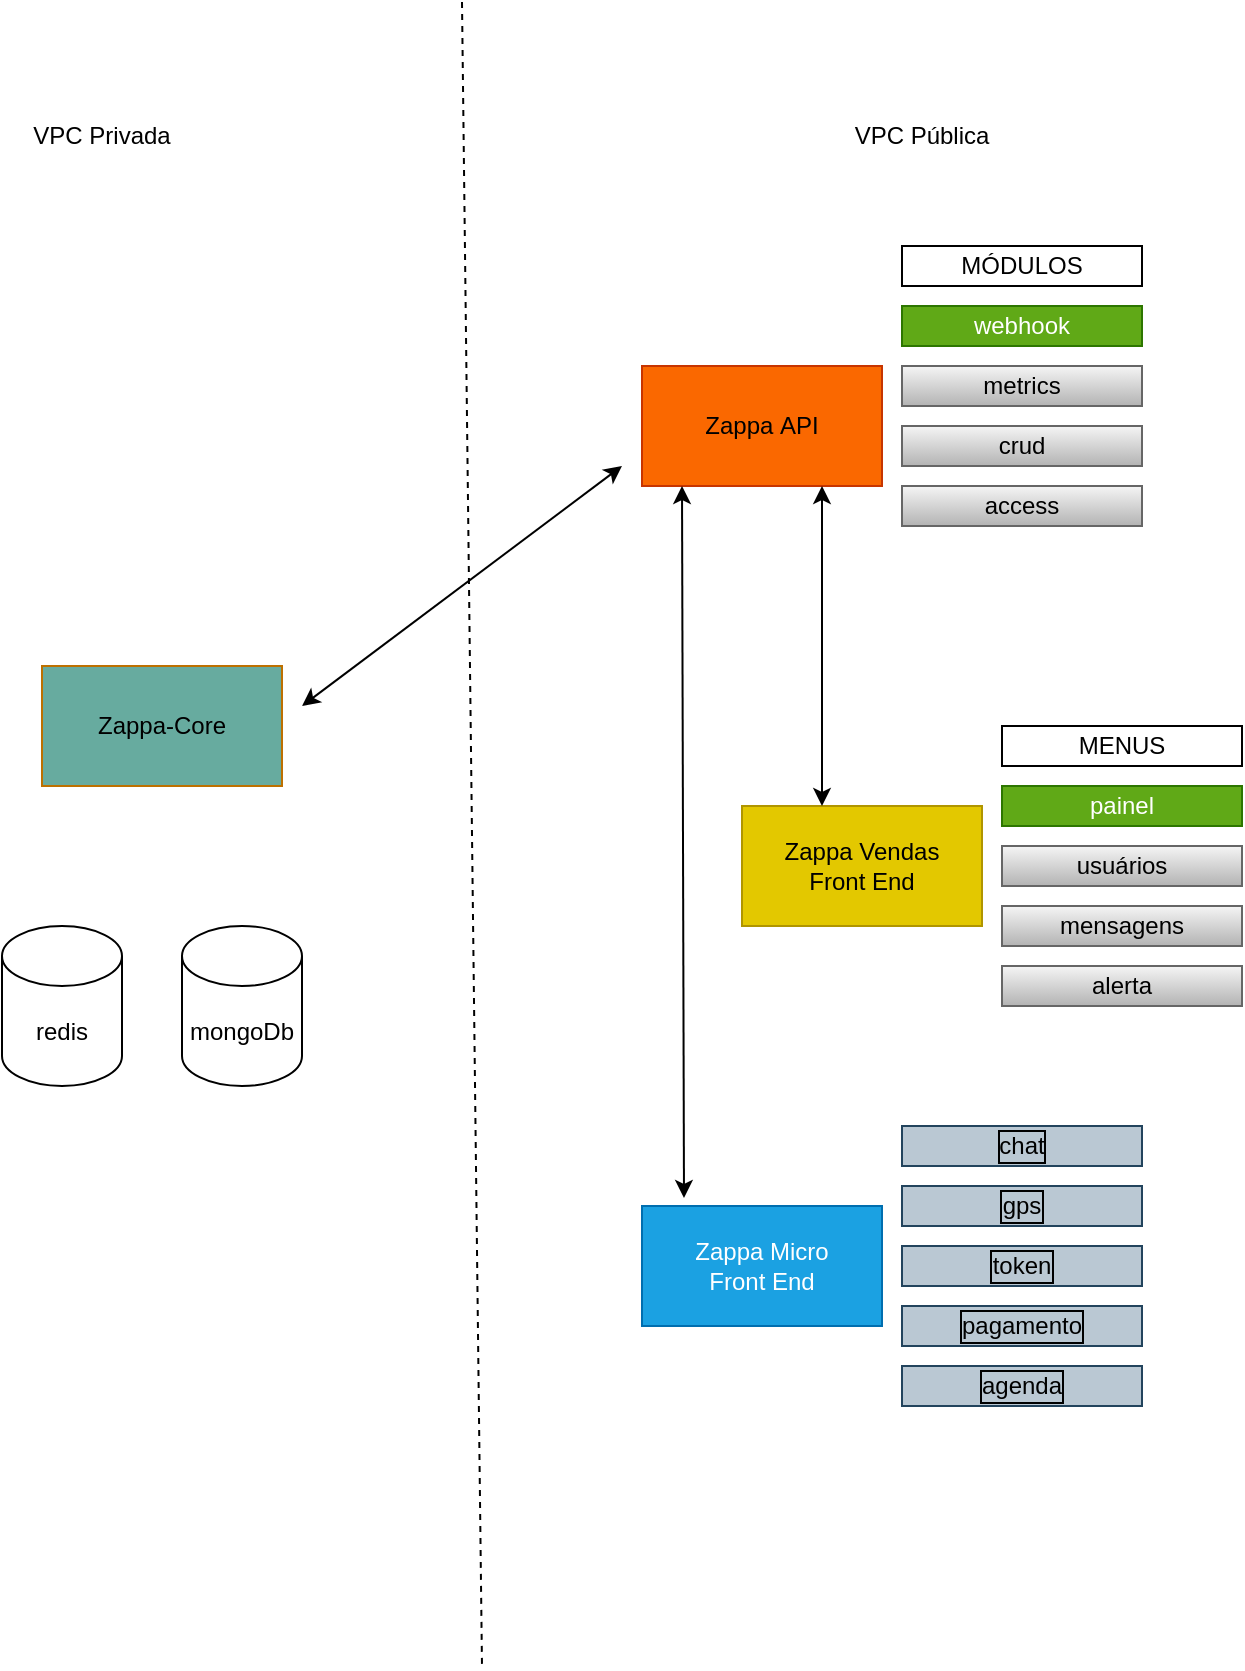 <mxfile version="25.0.2">
  <diagram name="Page-1" id="x4owEQR5tJqsFIFqXLhK">
    <mxGraphModel dx="984" dy="1847" grid="1" gridSize="10" guides="1" tooltips="1" connect="1" arrows="1" fold="1" page="1" pageScale="1" pageWidth="850" pageHeight="1100" math="0" shadow="0">
      <root>
        <mxCell id="0" />
        <mxCell id="1" parent="0" />
        <mxCell id="aL0qmMMuCSAnXSBfhj6i-4" value="Zappa-Core" style="rounded=0;whiteSpace=wrap;html=1;fillColor=#67AB9F;fontColor=#000000;strokeColor=#BD7000;" parent="1" vertex="1">
          <mxGeometry x="160" y="330" width="120" height="60" as="geometry" />
        </mxCell>
        <mxCell id="7pJAqrlwPtRe5XFjH7It-2" value="Zappa&amp;nbsp;&lt;span style=&quot;background-color: initial;&quot;&gt;API&lt;/span&gt;" style="rounded=0;whiteSpace=wrap;html=1;fillColor=#fa6800;fontColor=#000000;strokeColor=#C73500;" parent="1" vertex="1">
          <mxGeometry x="460" y="180" width="120" height="60" as="geometry" />
        </mxCell>
        <mxCell id="3A4aCv_wWsXOsg5iLZ_A-2" value="redis" style="shape=cylinder3;whiteSpace=wrap;html=1;boundedLbl=1;backgroundOutline=1;size=15;" parent="1" vertex="1">
          <mxGeometry x="140" y="460" width="60" height="80" as="geometry" />
        </mxCell>
        <mxCell id="3A4aCv_wWsXOsg5iLZ_A-6" value="access" style="rounded=0;whiteSpace=wrap;html=1;fillColor=#f5f5f5;strokeColor=#666666;gradientColor=#b3b3b3;fontColor=#000000;" parent="1" vertex="1">
          <mxGeometry x="590" y="240" width="120" height="20" as="geometry" />
        </mxCell>
        <mxCell id="3A4aCv_wWsXOsg5iLZ_A-7" value="Zappa Micro&lt;br&gt;Front End" style="rounded=0;whiteSpace=wrap;html=1;fillColor=#1ba1e2;fontColor=#ffffff;strokeColor=#006EAF;" parent="1" vertex="1">
          <mxGeometry x="460" y="600" width="120" height="60" as="geometry" />
        </mxCell>
        <mxCell id="3A4aCv_wWsXOsg5iLZ_A-8" value="webhook" style="rounded=0;whiteSpace=wrap;html=1;fillColor=#60a917;fontColor=#ffffff;strokeColor=#2D7600;" parent="1" vertex="1">
          <mxGeometry x="590" y="150" width="120" height="20" as="geometry" />
        </mxCell>
        <mxCell id="3A4aCv_wWsXOsg5iLZ_A-9" value="crud" style="rounded=0;whiteSpace=wrap;html=1;fillColor=#f5f5f5;strokeColor=#666666;gradientColor=#b3b3b3;fontColor=#000000;" parent="1" vertex="1">
          <mxGeometry x="590" y="210" width="120" height="20" as="geometry" />
        </mxCell>
        <mxCell id="3A4aCv_wWsXOsg5iLZ_A-10" value="metrics" style="rounded=0;whiteSpace=wrap;html=1;fillColor=#f5f5f5;strokeColor=#666666;gradientColor=#b3b3b3;fontColor=#000000;" parent="1" vertex="1">
          <mxGeometry x="590" y="180" width="120" height="20" as="geometry" />
        </mxCell>
        <mxCell id="3A4aCv_wWsXOsg5iLZ_A-11" value="chat" style="rounded=0;whiteSpace=wrap;html=1;fillColor=#bac8d3;strokeColor=#23445d;labelBorderColor=default;fontColor=#000000;" parent="1" vertex="1">
          <mxGeometry x="590" y="560" width="120" height="20" as="geometry" />
        </mxCell>
        <mxCell id="3A4aCv_wWsXOsg5iLZ_A-12" value="gps" style="rounded=0;whiteSpace=wrap;html=1;fillColor=#bac8d3;strokeColor=#23445d;labelBorderColor=default;fontColor=#000000;" parent="1" vertex="1">
          <mxGeometry x="590" y="590" width="120" height="20" as="geometry" />
        </mxCell>
        <mxCell id="3A4aCv_wWsXOsg5iLZ_A-13" value="token" style="rounded=0;whiteSpace=wrap;html=1;fillColor=#bac8d3;strokeColor=#23445d;labelBorderColor=default;fontColor=#000000;" parent="1" vertex="1">
          <mxGeometry x="590" y="620" width="120" height="20" as="geometry" />
        </mxCell>
        <mxCell id="3A4aCv_wWsXOsg5iLZ_A-14" value="mongoDb" style="shape=cylinder3;whiteSpace=wrap;html=1;boundedLbl=1;backgroundOutline=1;size=15;" parent="1" vertex="1">
          <mxGeometry x="230" y="460" width="60" height="80" as="geometry" />
        </mxCell>
        <mxCell id="3A4aCv_wWsXOsg5iLZ_A-15" value="pagamento" style="rounded=0;whiteSpace=wrap;html=1;fillColor=#bac8d3;strokeColor=#23445d;labelBorderColor=default;fontColor=#000000;" parent="1" vertex="1">
          <mxGeometry x="590" y="650" width="120" height="20" as="geometry" />
        </mxCell>
        <mxCell id="3A4aCv_wWsXOsg5iLZ_A-16" value="agenda" style="rounded=0;whiteSpace=wrap;html=1;fillColor=#bac8d3;strokeColor=#23445d;labelBorderColor=default;fontColor=#000000;" parent="1" vertex="1">
          <mxGeometry x="590" y="680" width="120" height="20" as="geometry" />
        </mxCell>
        <mxCell id="3A4aCv_wWsXOsg5iLZ_A-19" value="" style="endArrow=classic;startArrow=classic;html=1;rounded=0;" parent="1" edge="1">
          <mxGeometry width="50" height="50" relative="1" as="geometry">
            <mxPoint x="290" y="350" as="sourcePoint" />
            <mxPoint x="450" y="230" as="targetPoint" />
          </mxGeometry>
        </mxCell>
        <mxCell id="3A4aCv_wWsXOsg5iLZ_A-20" value="" style="endArrow=classic;startArrow=classic;html=1;rounded=0;exitX=0.175;exitY=-0.067;exitDx=0;exitDy=0;exitPerimeter=0;" parent="1" edge="1" source="3A4aCv_wWsXOsg5iLZ_A-7">
          <mxGeometry width="50" height="50" relative="1" as="geometry">
            <mxPoint x="480" y="400" as="sourcePoint" />
            <mxPoint x="480" y="240" as="targetPoint" />
          </mxGeometry>
        </mxCell>
        <mxCell id="3A4aCv_wWsXOsg5iLZ_A-21" value="MÓDULOS" style="rounded=0;whiteSpace=wrap;html=1;" parent="1" vertex="1">
          <mxGeometry x="590" y="120" width="120" height="20" as="geometry" />
        </mxCell>
        <mxCell id="L-Rg0BLthTsQ2UDCXc2B-1" value="Zappa Vendas&lt;br&gt;Front End" style="rounded=0;whiteSpace=wrap;html=1;fillColor=#e3c800;fontColor=#000000;strokeColor=#B09500;" vertex="1" parent="1">
          <mxGeometry x="510" y="400" width="120" height="60" as="geometry" />
        </mxCell>
        <mxCell id="L-Rg0BLthTsQ2UDCXc2B-4" value="alerta" style="rounded=0;whiteSpace=wrap;html=1;fillColor=#f5f5f5;strokeColor=#666666;gradientColor=#b3b3b3;fontColor=#000000;" vertex="1" parent="1">
          <mxGeometry x="640" y="480" width="120" height="20" as="geometry" />
        </mxCell>
        <mxCell id="L-Rg0BLthTsQ2UDCXc2B-5" value="painel" style="rounded=0;whiteSpace=wrap;html=1;fillColor=#60a917;fontColor=#ffffff;strokeColor=#2D7600;" vertex="1" parent="1">
          <mxGeometry x="640" y="390" width="120" height="20" as="geometry" />
        </mxCell>
        <mxCell id="L-Rg0BLthTsQ2UDCXc2B-6" value="mensagens" style="rounded=0;whiteSpace=wrap;html=1;fillColor=#f5f5f5;strokeColor=#666666;gradientColor=#b3b3b3;fontColor=#000000;" vertex="1" parent="1">
          <mxGeometry x="640" y="450" width="120" height="20" as="geometry" />
        </mxCell>
        <mxCell id="L-Rg0BLthTsQ2UDCXc2B-7" value="usuários" style="rounded=0;whiteSpace=wrap;html=1;fillColor=#f5f5f5;strokeColor=#666666;gradientColor=#b3b3b3;fontColor=#000000;" vertex="1" parent="1">
          <mxGeometry x="640" y="420" width="120" height="20" as="geometry" />
        </mxCell>
        <mxCell id="L-Rg0BLthTsQ2UDCXc2B-8" value="MENUS" style="rounded=0;whiteSpace=wrap;html=1;" vertex="1" parent="1">
          <mxGeometry x="640" y="360" width="120" height="20" as="geometry" />
        </mxCell>
        <mxCell id="L-Rg0BLthTsQ2UDCXc2B-9" value="" style="endArrow=classic;startArrow=classic;html=1;rounded=0;" edge="1" parent="1">
          <mxGeometry width="50" height="50" relative="1" as="geometry">
            <mxPoint x="550" y="400" as="sourcePoint" />
            <mxPoint x="550" y="240" as="targetPoint" />
          </mxGeometry>
        </mxCell>
        <mxCell id="L-Rg0BLthTsQ2UDCXc2B-10" value="" style="endArrow=none;dashed=1;html=1;rounded=0;" edge="1" parent="1">
          <mxGeometry width="50" height="50" relative="1" as="geometry">
            <mxPoint x="370" y="-2" as="sourcePoint" />
            <mxPoint x="380" y="830" as="targetPoint" />
          </mxGeometry>
        </mxCell>
        <mxCell id="L-Rg0BLthTsQ2UDCXc2B-11" value="VPC Privada" style="text;html=1;align=center;verticalAlign=middle;whiteSpace=wrap;rounded=0;" vertex="1" parent="1">
          <mxGeometry x="140" y="50" width="100" height="30" as="geometry" />
        </mxCell>
        <mxCell id="L-Rg0BLthTsQ2UDCXc2B-12" value="VPC Pública" style="text;html=1;align=center;verticalAlign=middle;whiteSpace=wrap;rounded=0;" vertex="1" parent="1">
          <mxGeometry x="550" y="50" width="100" height="30" as="geometry" />
        </mxCell>
      </root>
    </mxGraphModel>
  </diagram>
</mxfile>
